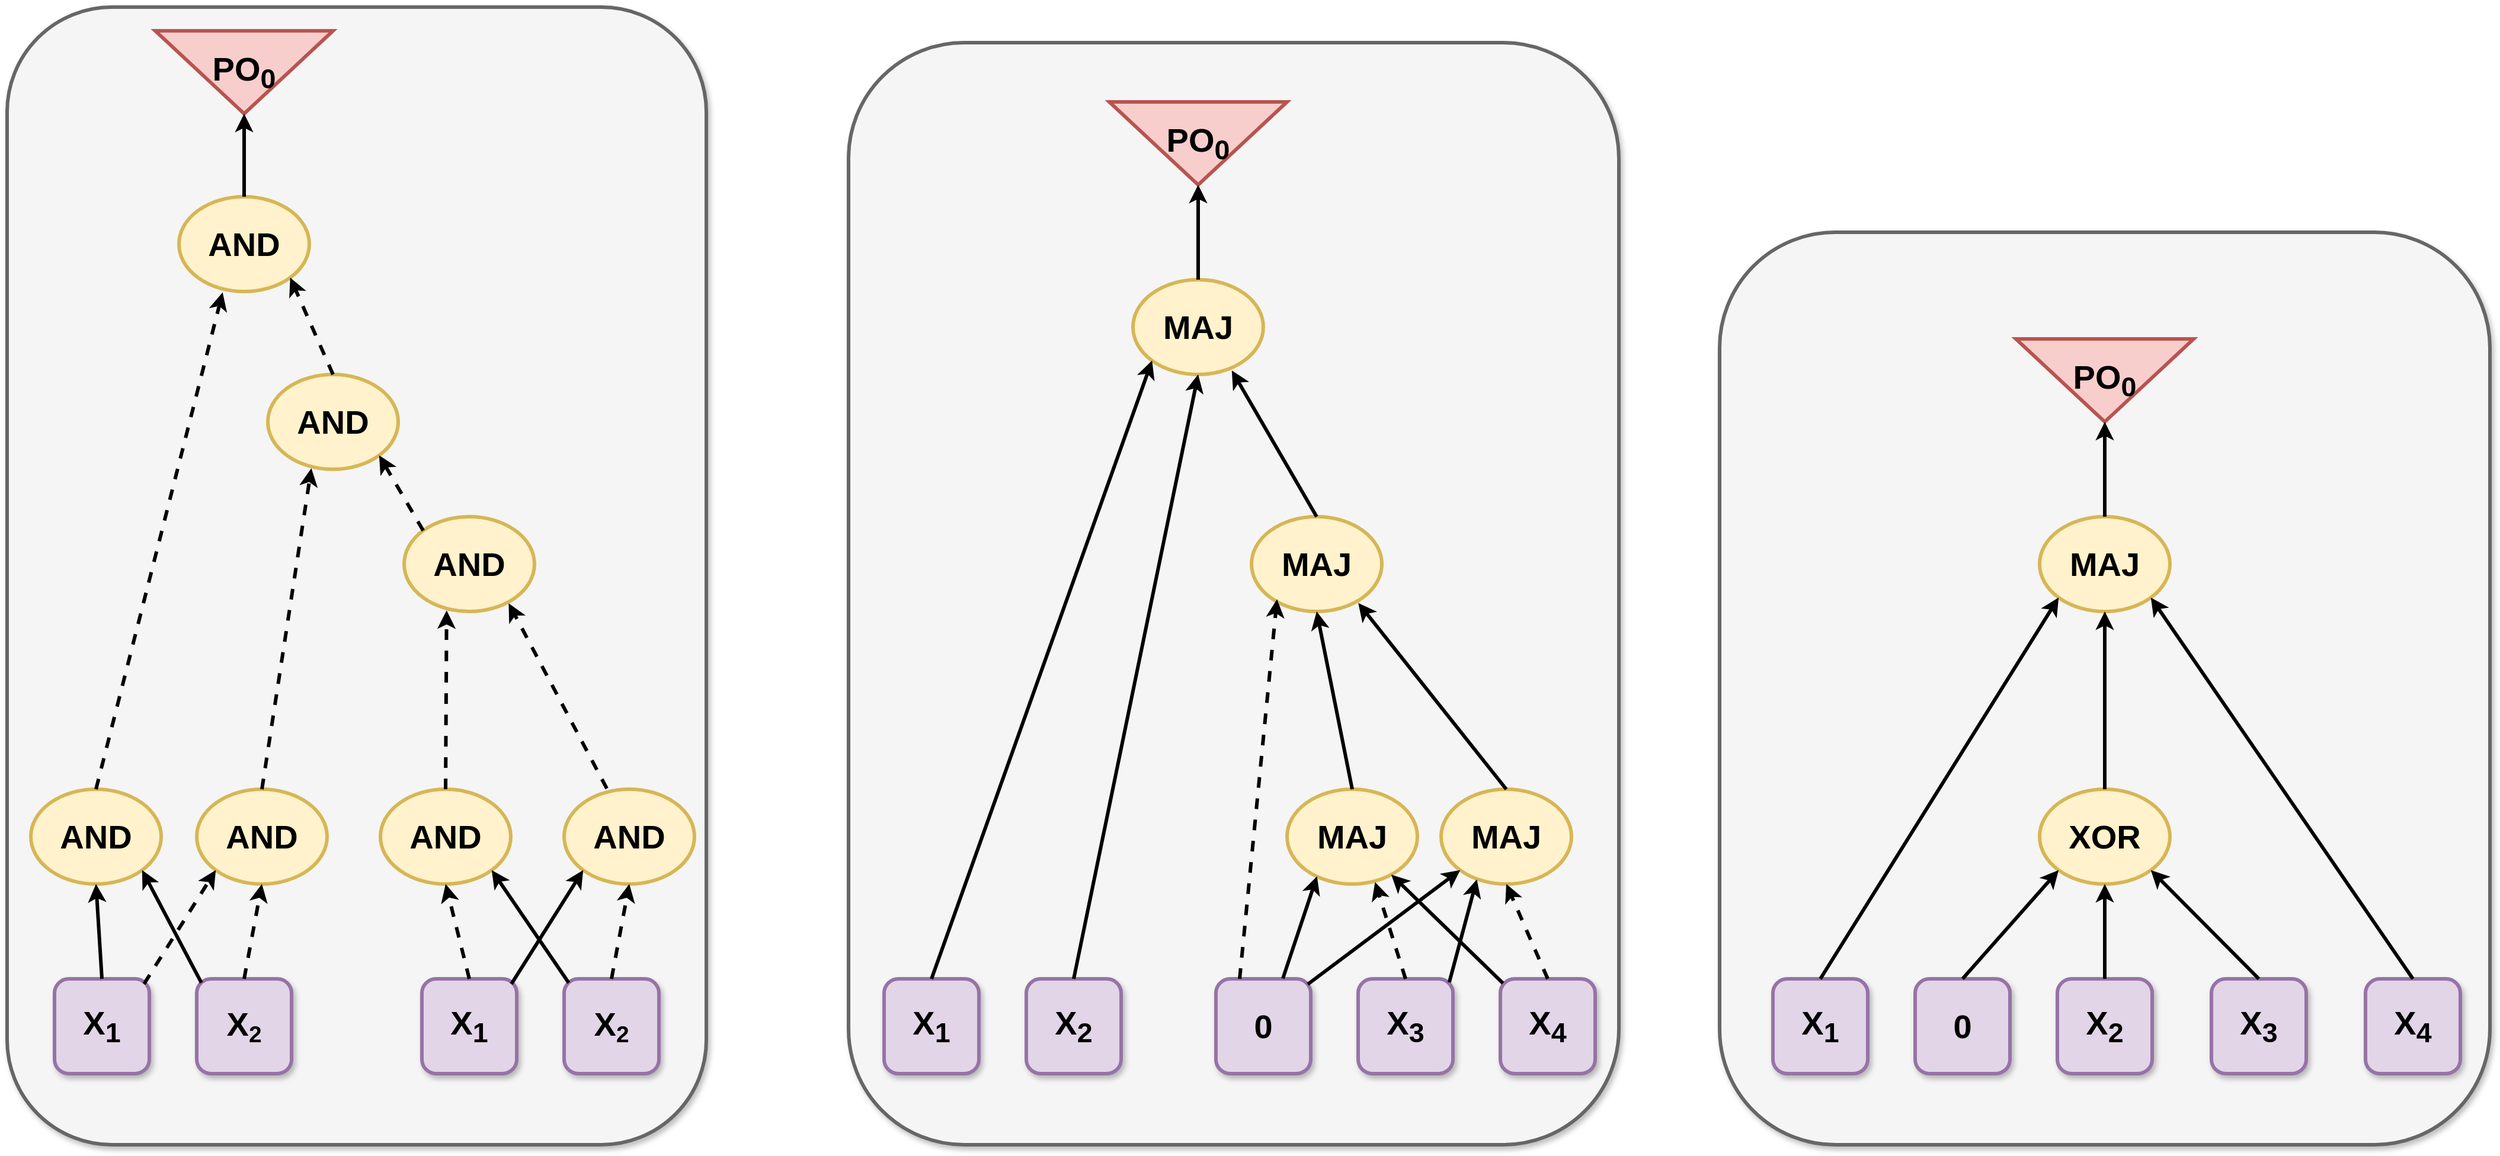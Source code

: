 <mxfile version="24.6.2" type="github">
  <diagram name="第 1 页" id="r3UGkL9LIauUfXsUyBIE">
    <mxGraphModel dx="3925" dy="2908" grid="1" gridSize="10" guides="1" tooltips="1" connect="1" arrows="1" fold="1" page="1" pageScale="1" pageWidth="560" pageHeight="1000" math="0" shadow="0">
      <root>
        <mxCell id="0" />
        <mxCell id="1" parent="0" />
        <mxCell id="rH_akTSNDyo1jkgqadfu-83" value="" style="rounded=1;whiteSpace=wrap;html=1;fillColor=#f5f5f5;fontColor=#333333;strokeColor=#666666;strokeWidth=3;shadow=1;" vertex="1" parent="1">
          <mxGeometry x="925" y="-800" width="650" height="770" as="geometry" />
        </mxCell>
        <mxCell id="rH_akTSNDyo1jkgqadfu-82" value="" style="rounded=1;whiteSpace=wrap;html=1;fillColor=#f5f5f5;fontColor=#333333;strokeColor=#666666;strokeWidth=3;shadow=1;" vertex="1" parent="1">
          <mxGeometry x="190" y="-960" width="650" height="930" as="geometry" />
        </mxCell>
        <mxCell id="rH_akTSNDyo1jkgqadfu-81" value="" style="rounded=1;whiteSpace=wrap;html=1;fillColor=#f5f5f5;fontColor=#333333;strokeColor=#666666;strokeWidth=3;shadow=1;" vertex="1" parent="1">
          <mxGeometry x="-520" y="-990" width="590" height="960" as="geometry" />
        </mxCell>
        <mxCell id="rH_akTSNDyo1jkgqadfu-1" value="&lt;font style=&quot;font-size: 28px;&quot;&gt;&lt;b&gt;X&lt;sub&gt;1&lt;/sub&gt;&lt;/b&gt;&lt;/font&gt;" style="rounded=1;whiteSpace=wrap;html=1;fillColor=#e1d5e7;strokeColor=#9673a6;shadow=1;strokeWidth=3;" vertex="1" parent="1">
          <mxGeometry x="-480" y="-170" width="80" height="80" as="geometry" />
        </mxCell>
        <mxCell id="rH_akTSNDyo1jkgqadfu-2" value="&lt;font style=&quot;&quot;&gt;&lt;b style=&quot;&quot;&gt;&lt;span style=&quot;font-size: 28px;&quot;&gt;X&lt;/span&gt;&lt;span style=&quot;font-size: 23.333px;&quot;&gt;&lt;sub&gt;2&lt;/sub&gt;&lt;/span&gt;&lt;/b&gt;&lt;/font&gt;" style="rounded=1;whiteSpace=wrap;html=1;fillColor=#e1d5e7;strokeColor=#9673a6;shadow=1;strokeWidth=3;" vertex="1" parent="1">
          <mxGeometry x="-360" y="-170" width="80" height="80" as="geometry" />
        </mxCell>
        <mxCell id="rH_akTSNDyo1jkgqadfu-6" value="&lt;font style=&quot;font-size: 28px;&quot;&gt;&lt;b&gt;X&lt;sub&gt;1&lt;/sub&gt;&lt;/b&gt;&lt;/font&gt;" style="rounded=1;whiteSpace=wrap;html=1;fillColor=#e1d5e7;strokeColor=#9673a6;shadow=1;strokeWidth=3;" vertex="1" parent="1">
          <mxGeometry x="220" y="-170" width="80" height="80" as="geometry" />
        </mxCell>
        <mxCell id="rH_akTSNDyo1jkgqadfu-7" value="&lt;font style=&quot;font-size: 28px;&quot;&gt;&lt;b&gt;X&lt;sub&gt;2&lt;/sub&gt;&lt;/b&gt;&lt;/font&gt;" style="rounded=1;whiteSpace=wrap;html=1;fillColor=#e1d5e7;strokeColor=#9673a6;shadow=1;strokeWidth=3;" vertex="1" parent="1">
          <mxGeometry x="340" y="-170" width="80" height="80" as="geometry" />
        </mxCell>
        <mxCell id="rH_akTSNDyo1jkgqadfu-8" value="&lt;font style=&quot;font-size: 28px;&quot;&gt;&lt;b&gt;X&lt;sub&gt;3&lt;/sub&gt;&lt;/b&gt;&lt;/font&gt;" style="rounded=1;whiteSpace=wrap;html=1;fillColor=#e1d5e7;strokeColor=#9673a6;shadow=1;strokeWidth=3;" vertex="1" parent="1">
          <mxGeometry x="620" y="-170" width="80" height="80" as="geometry" />
        </mxCell>
        <mxCell id="rH_akTSNDyo1jkgqadfu-9" value="&lt;font style=&quot;font-size: 28px;&quot;&gt;&lt;b&gt;X&lt;sub&gt;4&lt;/sub&gt;&lt;/b&gt;&lt;/font&gt;" style="rounded=1;whiteSpace=wrap;html=1;fillColor=#e1d5e7;strokeColor=#9673a6;shadow=1;strokeWidth=3;" vertex="1" parent="1">
          <mxGeometry x="740" y="-170" width="80" height="80" as="geometry" />
        </mxCell>
        <mxCell id="rH_akTSNDyo1jkgqadfu-14" value="&lt;font style=&quot;font-size: 28px;&quot;&gt;&lt;b&gt;X&lt;sub&gt;1&lt;/sub&gt;&lt;/b&gt;&lt;/font&gt;" style="rounded=1;whiteSpace=wrap;html=1;fillColor=#e1d5e7;strokeColor=#9673a6;shadow=1;strokeWidth=3;" vertex="1" parent="1">
          <mxGeometry x="970" y="-170" width="80" height="80" as="geometry" />
        </mxCell>
        <mxCell id="rH_akTSNDyo1jkgqadfu-15" value="&lt;font style=&quot;font-size: 28px;&quot;&gt;&lt;b&gt;X&lt;sub&gt;2&lt;/sub&gt;&lt;/b&gt;&lt;/font&gt;" style="rounded=1;whiteSpace=wrap;html=1;fillColor=#e1d5e7;strokeColor=#9673a6;shadow=1;strokeWidth=3;" vertex="1" parent="1">
          <mxGeometry x="1210" y="-170" width="80" height="80" as="geometry" />
        </mxCell>
        <mxCell id="rH_akTSNDyo1jkgqadfu-16" value="&lt;font style=&quot;font-size: 28px;&quot;&gt;&lt;b&gt;X&lt;sub&gt;3&lt;/sub&gt;&lt;/b&gt;&lt;/font&gt;" style="rounded=1;whiteSpace=wrap;html=1;fillColor=#e1d5e7;strokeColor=#9673a6;shadow=1;strokeWidth=3;" vertex="1" parent="1">
          <mxGeometry x="1340" y="-170" width="80" height="80" as="geometry" />
        </mxCell>
        <mxCell id="rH_akTSNDyo1jkgqadfu-17" value="&lt;font style=&quot;font-size: 28px;&quot;&gt;&lt;b&gt;X&lt;sub&gt;4&lt;/sub&gt;&lt;/b&gt;&lt;/font&gt;" style="rounded=1;whiteSpace=wrap;html=1;fillColor=#e1d5e7;strokeColor=#9673a6;shadow=1;strokeWidth=3;" vertex="1" parent="1">
          <mxGeometry x="1470" y="-170" width="80" height="80" as="geometry" />
        </mxCell>
        <mxCell id="rH_akTSNDyo1jkgqadfu-18" value="&lt;span style=&quot;font-size: 28px;&quot;&gt;&lt;b&gt;0&lt;/b&gt;&lt;/span&gt;" style="rounded=1;whiteSpace=wrap;html=1;fillColor=#e1d5e7;strokeColor=#9673a6;shadow=1;strokeWidth=3;" vertex="1" parent="1">
          <mxGeometry x="500" y="-170" width="80" height="80" as="geometry" />
        </mxCell>
        <mxCell id="rH_akTSNDyo1jkgqadfu-19" value="&lt;font style=&quot;font-size: 28px;&quot;&gt;&lt;b&gt;AND&lt;/b&gt;&lt;/font&gt;" style="ellipse;whiteSpace=wrap;html=1;fillColor=#fff2cc;strokeColor=#d6b656;strokeWidth=3;" vertex="1" parent="1">
          <mxGeometry x="-500" y="-330" width="110" height="80" as="geometry" />
        </mxCell>
        <mxCell id="rH_akTSNDyo1jkgqadfu-20" value="&lt;font style=&quot;font-size: 28px;&quot;&gt;&lt;b&gt;AND&lt;/b&gt;&lt;/font&gt;" style="ellipse;whiteSpace=wrap;html=1;fillColor=#fff2cc;strokeColor=#d6b656;strokeWidth=3;" vertex="1" parent="1">
          <mxGeometry x="-360" y="-330" width="110" height="80" as="geometry" />
        </mxCell>
        <mxCell id="rH_akTSNDyo1jkgqadfu-23" value="&lt;font style=&quot;font-size: 28px;&quot;&gt;&lt;b&gt;AND&lt;/b&gt;&lt;/font&gt;" style="ellipse;whiteSpace=wrap;html=1;fillColor=#fff2cc;strokeColor=#d6b656;strokeWidth=3;" vertex="1" parent="1">
          <mxGeometry x="-185" y="-560" width="110" height="80" as="geometry" />
        </mxCell>
        <mxCell id="rH_akTSNDyo1jkgqadfu-24" value="&lt;font style=&quot;font-size: 28px;&quot;&gt;&lt;b&gt;AND&lt;/b&gt;&lt;/font&gt;" style="ellipse;whiteSpace=wrap;html=1;fillColor=#fff2cc;strokeColor=#d6b656;strokeWidth=3;" vertex="1" parent="1">
          <mxGeometry x="-300" y="-680" width="110" height="80" as="geometry" />
        </mxCell>
        <mxCell id="rH_akTSNDyo1jkgqadfu-25" value="&lt;font style=&quot;font-size: 28px;&quot;&gt;&lt;b&gt;AND&lt;/b&gt;&lt;/font&gt;" style="ellipse;whiteSpace=wrap;html=1;fillColor=#fff2cc;strokeColor=#d6b656;strokeWidth=3;" vertex="1" parent="1">
          <mxGeometry x="-375" y="-830" width="110" height="80" as="geometry" />
        </mxCell>
        <mxCell id="rH_akTSNDyo1jkgqadfu-26" value="" style="endArrow=classic;html=1;rounded=0;strokeWidth=3;exitX=0.5;exitY=0;exitDx=0;exitDy=0;entryX=0.5;entryY=1;entryDx=0;entryDy=0;" edge="1" parent="1" source="rH_akTSNDyo1jkgqadfu-1" target="rH_akTSNDyo1jkgqadfu-19">
          <mxGeometry width="50" height="50" relative="1" as="geometry">
            <mxPoint x="-90" y="-240" as="sourcePoint" />
            <mxPoint x="-40" y="-290" as="targetPoint" />
          </mxGeometry>
        </mxCell>
        <mxCell id="rH_akTSNDyo1jkgqadfu-27" value="" style="endArrow=classic;html=1;rounded=0;strokeWidth=3;exitX=0.944;exitY=0.054;exitDx=0;exitDy=0;entryX=0;entryY=1;entryDx=0;entryDy=0;exitPerimeter=0;dashed=1;" edge="1" parent="1" source="rH_akTSNDyo1jkgqadfu-1" target="rH_akTSNDyo1jkgqadfu-20">
          <mxGeometry width="50" height="50" relative="1" as="geometry">
            <mxPoint x="-430" y="-160" as="sourcePoint" />
            <mxPoint x="-465" y="-240" as="targetPoint" />
          </mxGeometry>
        </mxCell>
        <mxCell id="rH_akTSNDyo1jkgqadfu-28" value="" style="endArrow=classic;html=1;rounded=0;strokeWidth=3;exitX=0.5;exitY=0;exitDx=0;exitDy=0;entryX=0.5;entryY=1;entryDx=0;entryDy=0;dashed=1;" edge="1" parent="1" source="rH_akTSNDyo1jkgqadfu-2" target="rH_akTSNDyo1jkgqadfu-20">
          <mxGeometry width="50" height="50" relative="1" as="geometry">
            <mxPoint x="-430" y="-160" as="sourcePoint" />
            <mxPoint x="-465" y="-240" as="targetPoint" />
          </mxGeometry>
        </mxCell>
        <mxCell id="rH_akTSNDyo1jkgqadfu-29" value="" style="endArrow=classic;html=1;rounded=0;strokeWidth=3;exitX=0.049;exitY=0.042;exitDx=0;exitDy=0;entryX=1;entryY=1;entryDx=0;entryDy=0;exitPerimeter=0;" edge="1" parent="1" source="rH_akTSNDyo1jkgqadfu-2" target="rH_akTSNDyo1jkgqadfu-19">
          <mxGeometry width="50" height="50" relative="1" as="geometry">
            <mxPoint x="-310" y="-160" as="sourcePoint" />
            <mxPoint x="-285" y="-240" as="targetPoint" />
          </mxGeometry>
        </mxCell>
        <mxCell id="rH_akTSNDyo1jkgqadfu-30" value="&lt;font style=&quot;font-size: 28px;&quot;&gt;&lt;b&gt;X&lt;sub&gt;1&lt;/sub&gt;&lt;/b&gt;&lt;/font&gt;" style="rounded=1;whiteSpace=wrap;html=1;fillColor=#e1d5e7;strokeColor=#9673a6;shadow=1;strokeWidth=3;" vertex="1" parent="1">
          <mxGeometry x="-170" y="-170" width="80" height="80" as="geometry" />
        </mxCell>
        <mxCell id="rH_akTSNDyo1jkgqadfu-31" value="&lt;font style=&quot;&quot;&gt;&lt;b style=&quot;&quot;&gt;&lt;span style=&quot;font-size: 28px;&quot;&gt;X&lt;/span&gt;&lt;span style=&quot;font-size: 23.333px;&quot;&gt;&lt;sub&gt;2&lt;/sub&gt;&lt;/span&gt;&lt;/b&gt;&lt;/font&gt;" style="rounded=1;whiteSpace=wrap;html=1;fillColor=#e1d5e7;strokeColor=#9673a6;shadow=1;strokeWidth=3;" vertex="1" parent="1">
          <mxGeometry x="-50" y="-170" width="80" height="80" as="geometry" />
        </mxCell>
        <mxCell id="rH_akTSNDyo1jkgqadfu-32" value="&lt;font style=&quot;font-size: 28px;&quot;&gt;&lt;b&gt;AND&lt;/b&gt;&lt;/font&gt;" style="ellipse;whiteSpace=wrap;html=1;fillColor=#fff2cc;strokeColor=#d6b656;strokeWidth=3;" vertex="1" parent="1">
          <mxGeometry x="-205" y="-330" width="110" height="80" as="geometry" />
        </mxCell>
        <mxCell id="rH_akTSNDyo1jkgqadfu-33" value="&lt;font style=&quot;font-size: 28px;&quot;&gt;&lt;b&gt;AND&lt;/b&gt;&lt;/font&gt;" style="ellipse;whiteSpace=wrap;html=1;fillColor=#fff2cc;strokeColor=#d6b656;strokeWidth=3;" vertex="1" parent="1">
          <mxGeometry x="-50" y="-330" width="110" height="80" as="geometry" />
        </mxCell>
        <mxCell id="rH_akTSNDyo1jkgqadfu-34" value="" style="endArrow=classic;html=1;rounded=0;strokeWidth=3;exitX=0.5;exitY=0;exitDx=0;exitDy=0;entryX=0.5;entryY=1;entryDx=0;entryDy=0;dashed=1;" edge="1" parent="1" source="rH_akTSNDyo1jkgqadfu-30" target="rH_akTSNDyo1jkgqadfu-32">
          <mxGeometry width="50" height="50" relative="1" as="geometry">
            <mxPoint x="220" y="-240" as="sourcePoint" />
            <mxPoint x="270" y="-290" as="targetPoint" />
          </mxGeometry>
        </mxCell>
        <mxCell id="rH_akTSNDyo1jkgqadfu-35" value="" style="endArrow=classic;html=1;rounded=0;strokeWidth=3;exitX=0.944;exitY=0.054;exitDx=0;exitDy=0;entryX=0;entryY=1;entryDx=0;entryDy=0;exitPerimeter=0;" edge="1" parent="1" source="rH_akTSNDyo1jkgqadfu-30" target="rH_akTSNDyo1jkgqadfu-33">
          <mxGeometry width="50" height="50" relative="1" as="geometry">
            <mxPoint x="-120" y="-160" as="sourcePoint" />
            <mxPoint x="-155" y="-240" as="targetPoint" />
          </mxGeometry>
        </mxCell>
        <mxCell id="rH_akTSNDyo1jkgqadfu-36" value="" style="endArrow=classic;html=1;rounded=0;strokeWidth=3;exitX=0.5;exitY=0;exitDx=0;exitDy=0;entryX=0.5;entryY=1;entryDx=0;entryDy=0;dashed=1;" edge="1" parent="1" source="rH_akTSNDyo1jkgqadfu-31" target="rH_akTSNDyo1jkgqadfu-33">
          <mxGeometry width="50" height="50" relative="1" as="geometry">
            <mxPoint x="-120" y="-160" as="sourcePoint" />
            <mxPoint x="-155" y="-240" as="targetPoint" />
          </mxGeometry>
        </mxCell>
        <mxCell id="rH_akTSNDyo1jkgqadfu-37" value="" style="endArrow=classic;html=1;rounded=0;strokeWidth=3;exitX=0.049;exitY=0.042;exitDx=0;exitDy=0;entryX=1;entryY=1;entryDx=0;entryDy=0;exitPerimeter=0;" edge="1" parent="1" source="rH_akTSNDyo1jkgqadfu-31" target="rH_akTSNDyo1jkgqadfu-32">
          <mxGeometry width="50" height="50" relative="1" as="geometry">
            <mxPoint y="-160" as="sourcePoint" />
            <mxPoint x="25" y="-240" as="targetPoint" />
          </mxGeometry>
        </mxCell>
        <mxCell id="rH_akTSNDyo1jkgqadfu-38" value="" style="endArrow=classic;html=1;rounded=0;strokeWidth=3;exitX=0.328;exitY=-0.007;exitDx=0;exitDy=0;entryX=0.802;entryY=0.914;entryDx=0;entryDy=0;dashed=1;entryPerimeter=0;exitPerimeter=0;" edge="1" parent="1" source="rH_akTSNDyo1jkgqadfu-33" target="rH_akTSNDyo1jkgqadfu-23">
          <mxGeometry width="50" height="50" relative="1" as="geometry">
            <mxPoint x="-310" y="-160" as="sourcePoint" />
            <mxPoint x="-285" y="-240" as="targetPoint" />
          </mxGeometry>
        </mxCell>
        <mxCell id="rH_akTSNDyo1jkgqadfu-39" value="" style="endArrow=classic;html=1;rounded=0;strokeWidth=3;exitX=0.5;exitY=0;exitDx=0;exitDy=0;entryX=0.326;entryY=0.989;entryDx=0;entryDy=0;dashed=1;entryPerimeter=0;" edge="1" parent="1" source="rH_akTSNDyo1jkgqadfu-32" target="rH_akTSNDyo1jkgqadfu-23">
          <mxGeometry width="50" height="50" relative="1" as="geometry">
            <mxPoint x="46" y="-321" as="sourcePoint" />
            <mxPoint x="-42" y="-477" as="targetPoint" />
          </mxGeometry>
        </mxCell>
        <mxCell id="rH_akTSNDyo1jkgqadfu-40" value="" style="endArrow=classic;html=1;rounded=0;strokeWidth=3;exitX=0.5;exitY=0;exitDx=0;exitDy=0;entryX=0.334;entryY=0.989;entryDx=0;entryDy=0;dashed=1;entryPerimeter=0;" edge="1" parent="1" source="rH_akTSNDyo1jkgqadfu-20" target="rH_akTSNDyo1jkgqadfu-24">
          <mxGeometry width="50" height="50" relative="1" as="geometry">
            <mxPoint x="-115" y="-320" as="sourcePoint" />
            <mxPoint x="-94" y="-471" as="targetPoint" />
          </mxGeometry>
        </mxCell>
        <mxCell id="rH_akTSNDyo1jkgqadfu-41" value="" style="endArrow=classic;html=1;rounded=0;strokeWidth=3;exitX=0.5;exitY=0;exitDx=0;exitDy=0;entryX=0.335;entryY=1.01;entryDx=0;entryDy=0;dashed=1;entryPerimeter=0;" edge="1" parent="1" source="rH_akTSNDyo1jkgqadfu-19" target="rH_akTSNDyo1jkgqadfu-25">
          <mxGeometry width="50" height="50" relative="1" as="geometry">
            <mxPoint x="-105" y="-310" as="sourcePoint" />
            <mxPoint x="-84" y="-461" as="targetPoint" />
          </mxGeometry>
        </mxCell>
        <mxCell id="rH_akTSNDyo1jkgqadfu-42" value="" style="endArrow=classic;html=1;rounded=0;strokeWidth=3;entryX=1;entryY=1;entryDx=0;entryDy=0;dashed=1;exitX=0;exitY=0;exitDx=0;exitDy=0;" edge="1" parent="1" source="rH_akTSNDyo1jkgqadfu-23" target="rH_akTSNDyo1jkgqadfu-24">
          <mxGeometry width="50" height="50" relative="1" as="geometry">
            <mxPoint x="-110" y="-560" as="sourcePoint" />
            <mxPoint x="-94" y="-471" as="targetPoint" />
          </mxGeometry>
        </mxCell>
        <mxCell id="rH_akTSNDyo1jkgqadfu-43" value="" style="endArrow=classic;html=1;rounded=0;strokeWidth=3;exitX=0.5;exitY=0;exitDx=0;exitDy=0;entryX=1;entryY=1;entryDx=0;entryDy=0;dashed=1;" edge="1" parent="1" source="rH_akTSNDyo1jkgqadfu-24" target="rH_akTSNDyo1jkgqadfu-25">
          <mxGeometry width="50" height="50" relative="1" as="geometry">
            <mxPoint x="-105" y="-310" as="sourcePoint" />
            <mxPoint x="-84" y="-461" as="targetPoint" />
          </mxGeometry>
        </mxCell>
        <mxCell id="rH_akTSNDyo1jkgqadfu-44" value="&lt;font style=&quot;font-size: 28px;&quot;&gt;&lt;b&gt;MAJ&lt;/b&gt;&lt;/font&gt;&lt;span style=&quot;color: rgba(0, 0, 0, 0); font-family: monospace; font-size: 0px; text-align: start; text-wrap: nowrap;&quot;&gt;%3CmxGraphModel%3E%3Croot%3E%3CmxCell%20id%3D%220%22%2F%3E%3CmxCell%20id%3D%221%22%20parent%3D%220%22%2F%3E%3CmxCell%20id%3D%222%22%20value%3D%22%26lt%3Bfont%20style%3D%26quot%3Bfont-size%3A%2028px%3B%26quot%3B%26gt%3B%26lt%3Bb%26gt%3BAND%26lt%3B%2Fb%26gt%3B%26lt%3B%2Ffont%26gt%3B%22%20style%3D%22ellipse%3BwhiteSpace%3Dwrap%3Bhtml%3D1%3BfillColor%3D%23fff2cc%3BstrokeColor%3D%23d6b656%3BstrokeWidth%3D3%3B%22%20vertex%3D%221%22%20parent%3D%221%22%3E%3CmxGeometry%20x%3D%22-265%22%20y%3D%22500%22%20width%3D%22110%22%20height%3D%2280%22%20as%3D%22geometry%22%2F%3E%3C%2FmxCell%3E%3C%2Froot%3E%3C%2FmxGraphModel%3E&lt;/span&gt;" style="ellipse;whiteSpace=wrap;html=1;fillColor=#fff2cc;strokeColor=#d6b656;strokeWidth=3;" vertex="1" parent="1">
          <mxGeometry x="560" y="-330" width="110" height="80" as="geometry" />
        </mxCell>
        <mxCell id="rH_akTSNDyo1jkgqadfu-47" value="&lt;font style=&quot;font-size: 28px;&quot;&gt;&lt;b&gt;MAJ&lt;/b&gt;&lt;/font&gt;&lt;span style=&quot;color: rgba(0, 0, 0, 0); font-family: monospace; font-size: 0px; text-align: start; text-wrap: nowrap;&quot;&gt;%3CmxGraphModel%3E%3Croot%3E%3CmxCell%20id%3D%220%22%2F%3E%3CmxCell%20id%3D%221%22%20parent%3D%220%22%2F%3E%3CmxCell%20id%3D%222%22%20value%3D%22%26lt%3Bfont%20style%3D%26quot%3Bfont-size%3A%2028px%3B%26quot%3B%26gt%3B%26lt%3Bb%26gt%3BAND%26lt%3B%2Fb%26gt%3B%26lt%3B%2Ffont%26gt%3B%22%20style%3D%22ellipse%3BwhiteSpace%3Dwrap%3Bhtml%3D1%3BfillColor%3D%23fff2cc%3BstrokeColor%3D%23d6b656%3BstrokeWidth%3D3%3B%22%20vertex%3D%221%22%20parent%3D%221%22%3E%3CmxGeometry%20x%3D%22-265%22%20y%3D%22500%22%20width%3D%22110%22%20height%3D%2280%22%20as%3D%22geometry%22%2F%3E%3C%2FmxCell%3E%3C%2Froot%3E%3C%2FmxGraphModel%3E&lt;/span&gt;" style="ellipse;whiteSpace=wrap;html=1;fillColor=#fff2cc;strokeColor=#d6b656;strokeWidth=3;" vertex="1" parent="1">
          <mxGeometry x="690" y="-330" width="110" height="80" as="geometry" />
        </mxCell>
        <mxCell id="rH_akTSNDyo1jkgqadfu-48" value="&lt;font style=&quot;font-size: 28px;&quot;&gt;&lt;b&gt;MAJ&lt;/b&gt;&lt;/font&gt;&lt;span style=&quot;color: rgba(0, 0, 0, 0); font-family: monospace; font-size: 0px; text-align: start; text-wrap: nowrap;&quot;&gt;%3CmxGraphModel%3E%3Croot%3E%3CmxCell%20id%3D%220%22%2F%3E%3CmxCell%20id%3D%221%22%20parent%3D%220%22%2F%3E%3CmxCell%20id%3D%222%22%20value%3D%22%26lt%3Bfont%20style%3D%26quot%3Bfont-size%3A%2028px%3B%26quot%3B%26gt%3B%26lt%3Bb%26gt%3BAND%26lt%3B%2Fb%26gt%3B%26lt%3B%2Ffont%26gt%3B%22%20style%3D%22ellipse%3BwhiteSpace%3Dwrap%3Bhtml%3D1%3BfillColor%3D%23fff2cc%3BstrokeColor%3D%23d6b656%3BstrokeWidth%3D3%3B%22%20vertex%3D%221%22%20parent%3D%221%22%3E%3CmxGeometry%20x%3D%22-265%22%20y%3D%22500%22%20width%3D%22110%22%20height%3D%2280%22%20as%3D%22geometry%22%2F%3E%3C%2FmxCell%3E%3C%2Froot%3E%3C%2FmxGraphModel%3E&lt;/span&gt;" style="ellipse;whiteSpace=wrap;html=1;fillColor=#fff2cc;strokeColor=#d6b656;strokeWidth=3;" vertex="1" parent="1">
          <mxGeometry x="530" y="-560" width="110" height="80" as="geometry" />
        </mxCell>
        <mxCell id="rH_akTSNDyo1jkgqadfu-49" value="&lt;font style=&quot;font-size: 28px;&quot;&gt;&lt;b&gt;MAJ&lt;/b&gt;&lt;/font&gt;&lt;span style=&quot;color: rgba(0, 0, 0, 0); font-family: monospace; font-size: 0px; text-align: start; text-wrap: nowrap;&quot;&gt;%3CmxGraphModel%3E%3Croot%3E%3CmxCell%20id%3D%220%22%2F%3E%3CmxCell%20id%3D%221%22%20parent%3D%220%22%2F%3E%3CmxCell%20id%3D%222%22%20value%3D%22%26lt%3Bfont%20style%3D%26quot%3Bfont-size%3A%2028px%3B%26quot%3B%26gt%3B%26lt%3Bb%26gt%3BAND%26lt%3B%2Fb%26gt%3B%26lt%3B%2Ffont%26gt%3B%22%20style%3D%22ellipse%3BwhiteSpace%3Dwrap%3Bhtml%3D1%3BfillColor%3D%23fff2cc%3BstrokeColor%3D%23d6b656%3BstrokeWidth%3D3%3B%22%20vertex%3D%221%22%20parent%3D%221%22%3E%3CmxGeometry%20x%3D%22-265%22%20y%3D%22500%22%20width%3D%22110%22%20height%3D%2280%22%20as%3D%22geometry%22%2F%3E%3C%2FmxCell%3E%3C%2Froot%3E%3C%2FmxGraphModel%3E&lt;/span&gt;" style="ellipse;whiteSpace=wrap;html=1;fillColor=#fff2cc;strokeColor=#d6b656;strokeWidth=3;" vertex="1" parent="1">
          <mxGeometry x="430" y="-760" width="110" height="80" as="geometry" />
        </mxCell>
        <mxCell id="rH_akTSNDyo1jkgqadfu-50" value="" style="endArrow=classic;html=1;rounded=0;strokeWidth=3;entryX=0;entryY=1;entryDx=0;entryDy=0;exitX=0.969;exitY=0.057;exitDx=0;exitDy=0;exitPerimeter=0;" edge="1" parent="1" source="rH_akTSNDyo1jkgqadfu-18" target="rH_akTSNDyo1jkgqadfu-47">
          <mxGeometry width="50" height="50" relative="1" as="geometry">
            <mxPoint x="580" y="-170" as="sourcePoint" />
            <mxPoint x="-24" y="-252" as="targetPoint" />
          </mxGeometry>
        </mxCell>
        <mxCell id="rH_akTSNDyo1jkgqadfu-51" value="" style="endArrow=classic;html=1;rounded=0;strokeWidth=3;entryX=0.23;entryY=0.918;entryDx=0;entryDy=0;exitX=0.706;exitY=-0.004;exitDx=0;exitDy=0;exitPerimeter=0;entryPerimeter=0;" edge="1" parent="1" source="rH_akTSNDyo1jkgqadfu-18" target="rH_akTSNDyo1jkgqadfu-44">
          <mxGeometry width="50" height="50" relative="1" as="geometry">
            <mxPoint x="588" y="-155" as="sourcePoint" />
            <mxPoint x="756" y="-252" as="targetPoint" />
          </mxGeometry>
        </mxCell>
        <mxCell id="rH_akTSNDyo1jkgqadfu-52" value="" style="endArrow=classic;html=1;rounded=0;strokeWidth=3;entryX=0.196;entryY=0.871;entryDx=0;entryDy=0;exitX=0.25;exitY=0;exitDx=0;exitDy=0;entryPerimeter=0;dashed=1;" edge="1" parent="1" source="rH_akTSNDyo1jkgqadfu-18" target="rH_akTSNDyo1jkgqadfu-48">
          <mxGeometry width="50" height="50" relative="1" as="geometry">
            <mxPoint x="598" y="-145" as="sourcePoint" />
            <mxPoint x="766" y="-242" as="targetPoint" />
          </mxGeometry>
        </mxCell>
        <mxCell id="rH_akTSNDyo1jkgqadfu-53" value="" style="endArrow=classic;html=1;rounded=0;strokeWidth=3;entryX=0.675;entryY=0.979;entryDx=0;entryDy=0;exitX=0.5;exitY=0;exitDx=0;exitDy=0;entryPerimeter=0;dashed=1;" edge="1" parent="1" source="rH_akTSNDyo1jkgqadfu-8" target="rH_akTSNDyo1jkgqadfu-44">
          <mxGeometry width="50" height="50" relative="1" as="geometry">
            <mxPoint x="566" y="-160" as="sourcePoint" />
            <mxPoint x="595" y="-247" as="targetPoint" />
          </mxGeometry>
        </mxCell>
        <mxCell id="rH_akTSNDyo1jkgqadfu-54" value="" style="endArrow=classic;html=1;rounded=0;strokeWidth=3;exitX=0.961;exitY=0.037;exitDx=0;exitDy=0;exitPerimeter=0;entryX=0.274;entryY=0.951;entryDx=0;entryDy=0;entryPerimeter=0;" edge="1" parent="1" source="rH_akTSNDyo1jkgqadfu-8" target="rH_akTSNDyo1jkgqadfu-47">
          <mxGeometry width="50" height="50" relative="1" as="geometry">
            <mxPoint x="566" y="-160" as="sourcePoint" />
            <mxPoint x="770" y="-253" as="targetPoint" />
          </mxGeometry>
        </mxCell>
        <mxCell id="rH_akTSNDyo1jkgqadfu-55" value="" style="endArrow=classic;html=1;rounded=0;strokeWidth=3;entryX=0.5;entryY=1;entryDx=0;entryDy=0;exitX=0.5;exitY=0;exitDx=0;exitDy=0;dashed=1;" edge="1" parent="1" source="rH_akTSNDyo1jkgqadfu-9" target="rH_akTSNDyo1jkgqadfu-47">
          <mxGeometry width="50" height="50" relative="1" as="geometry">
            <mxPoint x="806" y="-168" as="sourcePoint" />
            <mxPoint x="780" y="-250" as="targetPoint" />
          </mxGeometry>
        </mxCell>
        <mxCell id="rH_akTSNDyo1jkgqadfu-56" value="" style="endArrow=classic;html=1;rounded=0;strokeWidth=3;exitX=0.028;exitY=0.047;exitDx=0;exitDy=0;exitPerimeter=0;" edge="1" parent="1" source="rH_akTSNDyo1jkgqadfu-9" target="rH_akTSNDyo1jkgqadfu-44">
          <mxGeometry width="50" height="50" relative="1" as="geometry">
            <mxPoint x="790" y="-160" as="sourcePoint" />
            <mxPoint x="790" y="-240" as="targetPoint" />
          </mxGeometry>
        </mxCell>
        <mxCell id="rH_akTSNDyo1jkgqadfu-57" value="" style="endArrow=classic;html=1;rounded=0;strokeWidth=3;exitX=0.5;exitY=0;exitDx=0;exitDy=0;entryX=0.5;entryY=1;entryDx=0;entryDy=0;" edge="1" parent="1" source="rH_akTSNDyo1jkgqadfu-44" target="rH_akTSNDyo1jkgqadfu-48">
          <mxGeometry width="50" height="50" relative="1" as="geometry">
            <mxPoint x="752" y="-156" as="sourcePoint" />
            <mxPoint x="658" y="-248" as="targetPoint" />
          </mxGeometry>
        </mxCell>
        <mxCell id="rH_akTSNDyo1jkgqadfu-58" value="" style="endArrow=classic;html=1;rounded=0;strokeWidth=3;exitX=0.5;exitY=0;exitDx=0;exitDy=0;entryX=0.819;entryY=0.91;entryDx=0;entryDy=0;entryPerimeter=0;" edge="1" parent="1" source="rH_akTSNDyo1jkgqadfu-47" target="rH_akTSNDyo1jkgqadfu-48">
          <mxGeometry width="50" height="50" relative="1" as="geometry">
            <mxPoint x="762" y="-146" as="sourcePoint" />
            <mxPoint x="668" y="-238" as="targetPoint" />
          </mxGeometry>
        </mxCell>
        <mxCell id="rH_akTSNDyo1jkgqadfu-59" value="" style="endArrow=classic;html=1;rounded=0;strokeWidth=3;exitX=0.5;exitY=0;exitDx=0;exitDy=0;entryX=0.5;entryY=1;entryDx=0;entryDy=0;" edge="1" parent="1" source="rH_akTSNDyo1jkgqadfu-7" target="rH_akTSNDyo1jkgqadfu-49">
          <mxGeometry width="50" height="50" relative="1" as="geometry">
            <mxPoint x="772" y="-136" as="sourcePoint" />
            <mxPoint x="678" y="-228" as="targetPoint" />
          </mxGeometry>
        </mxCell>
        <mxCell id="rH_akTSNDyo1jkgqadfu-61" value="" style="endArrow=classic;html=1;rounded=0;strokeWidth=3;exitX=0.5;exitY=0;exitDx=0;exitDy=0;entryX=0;entryY=1;entryDx=0;entryDy=0;" edge="1" parent="1" source="rH_akTSNDyo1jkgqadfu-6" target="rH_akTSNDyo1jkgqadfu-49">
          <mxGeometry width="50" height="50" relative="1" as="geometry">
            <mxPoint x="390" y="-160" as="sourcePoint" />
            <mxPoint x="495" y="-670" as="targetPoint" />
          </mxGeometry>
        </mxCell>
        <mxCell id="rH_akTSNDyo1jkgqadfu-62" value="" style="endArrow=classic;html=1;rounded=0;strokeWidth=3;exitX=0.5;exitY=0;exitDx=0;exitDy=0;entryX=0.758;entryY=0.958;entryDx=0;entryDy=0;entryPerimeter=0;" edge="1" parent="1" source="rH_akTSNDyo1jkgqadfu-48" target="rH_akTSNDyo1jkgqadfu-49">
          <mxGeometry width="50" height="50" relative="1" as="geometry">
            <mxPoint x="625" y="-320" as="sourcePoint" />
            <mxPoint x="595" y="-470" as="targetPoint" />
          </mxGeometry>
        </mxCell>
        <mxCell id="rH_akTSNDyo1jkgqadfu-64" value="&lt;span style=&quot;font-size: 28px;&quot;&gt;&lt;b&gt;0&lt;/b&gt;&lt;/span&gt;" style="rounded=1;whiteSpace=wrap;html=1;fillColor=#e1d5e7;strokeColor=#9673a6;shadow=1;strokeWidth=3;" vertex="1" parent="1">
          <mxGeometry x="1090" y="-170" width="80" height="80" as="geometry" />
        </mxCell>
        <mxCell id="rH_akTSNDyo1jkgqadfu-65" value="&lt;span style=&quot;font-size: 28px;&quot;&gt;&lt;b&gt;XOR&lt;/b&gt;&lt;/span&gt;" style="ellipse;whiteSpace=wrap;html=1;fillColor=#fff2cc;strokeColor=#d6b656;strokeWidth=3;" vertex="1" parent="1">
          <mxGeometry x="1195" y="-330" width="110" height="80" as="geometry" />
        </mxCell>
        <mxCell id="rH_akTSNDyo1jkgqadfu-66" value="&lt;font style=&quot;font-size: 28px;&quot;&gt;&lt;b&gt;MAJ&lt;/b&gt;&lt;/font&gt;&lt;span style=&quot;color: rgba(0, 0, 0, 0); font-family: monospace; font-size: 0px; text-align: start; text-wrap: nowrap;&quot;&gt;%3CmxGraphModel%3E%3Croot%3E%3CmxCell%20id%3D%220%22%2F%3E%3CmxCell%20id%3D%221%22%20parent%3D%220%22%2F%3E%3CmxCell%20id%3D%222%22%20value%3D%22%26lt%3Bfont%20style%3D%26quot%3Bfont-size%3A%2028px%3B%26quot%3B%26gt%3B%26lt%3Bb%26gt%3BAND%26lt%3B%2Fb%26gt%3B%26lt%3B%2Ffont%26gt%3B%22%20style%3D%22ellipse%3BwhiteSpace%3Dwrap%3Bhtml%3D1%3BfillColor%3D%23fff2cc%3BstrokeColor%3D%23d6b656%3BstrokeWidth%3D3%3B%22%20vertex%3D%221%22%20parent%3D%221%22%3E%3CmxGeometry%20x%3D%22-265%22%20y%3D%22500%22%20width%3D%22110%22%20height%3D%2280%22%20as%3D%22geometry%22%2F%3E%3C%2FmxCell%3E%3C%2Froot%3E%3C%2FmxGraphModel%3E&lt;/span&gt;" style="ellipse;whiteSpace=wrap;html=1;fillColor=#fff2cc;strokeColor=#d6b656;strokeWidth=3;" vertex="1" parent="1">
          <mxGeometry x="1195" y="-560" width="110" height="80" as="geometry" />
        </mxCell>
        <mxCell id="rH_akTSNDyo1jkgqadfu-67" value="" style="endArrow=classic;html=1;rounded=0;strokeWidth=3;exitX=0.5;exitY=0;exitDx=0;exitDy=0;entryX=0.5;entryY=1;entryDx=0;entryDy=0;" edge="1" parent="1" source="rH_akTSNDyo1jkgqadfu-15" target="rH_akTSNDyo1jkgqadfu-65">
          <mxGeometry width="50" height="50" relative="1" as="geometry">
            <mxPoint x="707" y="-157" as="sourcePoint" />
            <mxPoint x="730" y="-244" as="targetPoint" />
            <Array as="points">
              <mxPoint x="1250" y="-210" />
            </Array>
          </mxGeometry>
        </mxCell>
        <mxCell id="rH_akTSNDyo1jkgqadfu-68" value="" style="endArrow=classic;html=1;rounded=0;strokeWidth=3;exitX=0.5;exitY=0;exitDx=0;exitDy=0;entryX=0;entryY=1;entryDx=0;entryDy=0;" edge="1" parent="1" source="rH_akTSNDyo1jkgqadfu-64" target="rH_akTSNDyo1jkgqadfu-65">
          <mxGeometry width="50" height="50" relative="1" as="geometry">
            <mxPoint x="717" y="-147" as="sourcePoint" />
            <mxPoint x="740" y="-234" as="targetPoint" />
          </mxGeometry>
        </mxCell>
        <mxCell id="rH_akTSNDyo1jkgqadfu-69" value="" style="endArrow=classic;html=1;rounded=0;strokeWidth=3;exitX=0.5;exitY=0;exitDx=0;exitDy=0;entryX=1;entryY=1;entryDx=0;entryDy=0;" edge="1" parent="1" source="rH_akTSNDyo1jkgqadfu-16" target="rH_akTSNDyo1jkgqadfu-65">
          <mxGeometry width="50" height="50" relative="1" as="geometry">
            <mxPoint x="727" y="-137" as="sourcePoint" />
            <mxPoint x="750" y="-224" as="targetPoint" />
          </mxGeometry>
        </mxCell>
        <mxCell id="rH_akTSNDyo1jkgqadfu-70" value="" style="endArrow=classic;html=1;rounded=0;strokeWidth=3;exitX=0.5;exitY=0;exitDx=0;exitDy=0;entryX=0;entryY=1;entryDx=0;entryDy=0;" edge="1" parent="1" source="rH_akTSNDyo1jkgqadfu-14" target="rH_akTSNDyo1jkgqadfu-66">
          <mxGeometry width="50" height="50" relative="1" as="geometry">
            <mxPoint x="737" y="-127" as="sourcePoint" />
            <mxPoint x="760" y="-214" as="targetPoint" />
          </mxGeometry>
        </mxCell>
        <mxCell id="rH_akTSNDyo1jkgqadfu-72" value="" style="endArrow=classic;html=1;rounded=0;strokeWidth=3;exitX=0.5;exitY=0;exitDx=0;exitDy=0;entryX=1;entryY=1;entryDx=0;entryDy=0;" edge="1" parent="1" source="rH_akTSNDyo1jkgqadfu-17" target="rH_akTSNDyo1jkgqadfu-66">
          <mxGeometry width="50" height="50" relative="1" as="geometry">
            <mxPoint x="1020" y="-160" as="sourcePoint" />
            <mxPoint x="1221" y="-482" as="targetPoint" />
          </mxGeometry>
        </mxCell>
        <mxCell id="rH_akTSNDyo1jkgqadfu-73" value="" style="endArrow=classic;html=1;rounded=0;strokeWidth=3;exitX=0.5;exitY=0;exitDx=0;exitDy=0;entryX=0.5;entryY=1;entryDx=0;entryDy=0;" edge="1" parent="1" source="rH_akTSNDyo1jkgqadfu-65" target="rH_akTSNDyo1jkgqadfu-66">
          <mxGeometry width="50" height="50" relative="1" as="geometry">
            <mxPoint x="1260" y="-160" as="sourcePoint" />
            <mxPoint x="1260" y="-240" as="targetPoint" />
          </mxGeometry>
        </mxCell>
        <mxCell id="rH_akTSNDyo1jkgqadfu-74" value="&lt;font style=&quot;font-size: 28px;&quot;&gt;&lt;b&gt;PO&lt;sub&gt;0&lt;/sub&gt;&lt;/b&gt;&lt;/font&gt;" style="triangle;whiteSpace=wrap;html=1;direction=south;fillColor=#f8cecc;strokeColor=#b85450;strokeWidth=3;" vertex="1" parent="1">
          <mxGeometry x="-395" y="-970" width="150" height="70" as="geometry" />
        </mxCell>
        <mxCell id="rH_akTSNDyo1jkgqadfu-75" value="" style="endArrow=classic;html=1;rounded=0;strokeWidth=3;exitX=0.5;exitY=0;exitDx=0;exitDy=0;entryX=1;entryY=0.5;entryDx=0;entryDy=0;" edge="1" parent="1" source="rH_akTSNDyo1jkgqadfu-25" target="rH_akTSNDyo1jkgqadfu-74">
          <mxGeometry width="50" height="50" relative="1" as="geometry">
            <mxPoint x="-200" y="-790" as="sourcePoint" />
            <mxPoint x="-200" y="-870" as="targetPoint" />
          </mxGeometry>
        </mxCell>
        <mxCell id="rH_akTSNDyo1jkgqadfu-76" value="&lt;font style=&quot;font-size: 28px;&quot;&gt;&lt;b&gt;PO&lt;sub&gt;0&lt;/sub&gt;&lt;/b&gt;&lt;/font&gt;" style="triangle;whiteSpace=wrap;html=1;direction=south;fillColor=#f8cecc;strokeColor=#b85450;strokeWidth=3;" vertex="1" parent="1">
          <mxGeometry x="1175" y="-710" width="150" height="70" as="geometry" />
        </mxCell>
        <mxCell id="rH_akTSNDyo1jkgqadfu-77" value="&lt;font style=&quot;font-size: 28px;&quot;&gt;&lt;b&gt;PO&lt;sub&gt;0&lt;/sub&gt;&lt;/b&gt;&lt;/font&gt;" style="triangle;whiteSpace=wrap;html=1;direction=south;fillColor=#f8cecc;strokeColor=#b85450;strokeWidth=3;" vertex="1" parent="1">
          <mxGeometry x="410" y="-910" width="150" height="70" as="geometry" />
        </mxCell>
        <mxCell id="rH_akTSNDyo1jkgqadfu-78" value="" style="endArrow=classic;html=1;rounded=0;strokeWidth=3;exitX=0.5;exitY=0;exitDx=0;exitDy=0;entryX=1;entryY=0.5;entryDx=0;entryDy=0;" edge="1" parent="1" source="rH_akTSNDyo1jkgqadfu-49" target="rH_akTSNDyo1jkgqadfu-77">
          <mxGeometry width="50" height="50" relative="1" as="geometry">
            <mxPoint x="484.41" y="-770" as="sourcePoint" />
            <mxPoint x="484.41" y="-840" as="targetPoint" />
            <Array as="points">
              <mxPoint x="485" y="-800" />
            </Array>
          </mxGeometry>
        </mxCell>
        <mxCell id="rH_akTSNDyo1jkgqadfu-80" value="" style="endArrow=classic;html=1;rounded=0;strokeWidth=3;exitX=0.5;exitY=0;exitDx=0;exitDy=0;entryX=1;entryY=0.5;entryDx=0;entryDy=0;" edge="1" parent="1" source="rH_akTSNDyo1jkgqadfu-66" target="rH_akTSNDyo1jkgqadfu-76">
          <mxGeometry width="50" height="50" relative="1" as="geometry">
            <mxPoint x="1260" y="-160" as="sourcePoint" />
            <mxPoint x="1260" y="-240" as="targetPoint" />
          </mxGeometry>
        </mxCell>
      </root>
    </mxGraphModel>
  </diagram>
</mxfile>

